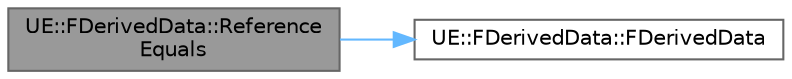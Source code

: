 digraph "UE::FDerivedData::ReferenceEquals"
{
 // INTERACTIVE_SVG=YES
 // LATEX_PDF_SIZE
  bgcolor="transparent";
  edge [fontname=Helvetica,fontsize=10,labelfontname=Helvetica,labelfontsize=10];
  node [fontname=Helvetica,fontsize=10,shape=box,height=0.2,width=0.4];
  rankdir="LR";
  Node1 [id="Node000001",label="UE::FDerivedData::Reference\lEquals",height=0.2,width=0.4,color="gray40", fillcolor="grey60", style="filled", fontcolor="black",tooltip="Returns true if this and the other are equivalent references."];
  Node1 -> Node2 [id="edge1_Node000001_Node000002",color="steelblue1",style="solid",tooltip=" "];
  Node2 [id="Node000002",label="UE::FDerivedData::FDerivedData",height=0.2,width=0.4,color="grey40", fillcolor="white", style="filled",URL="$d4/d30/classUE_1_1FDerivedData.html#ae248e5a0ea87adbcc0964ab064b3b26c",tooltip="Constructs a null reference."];
}
